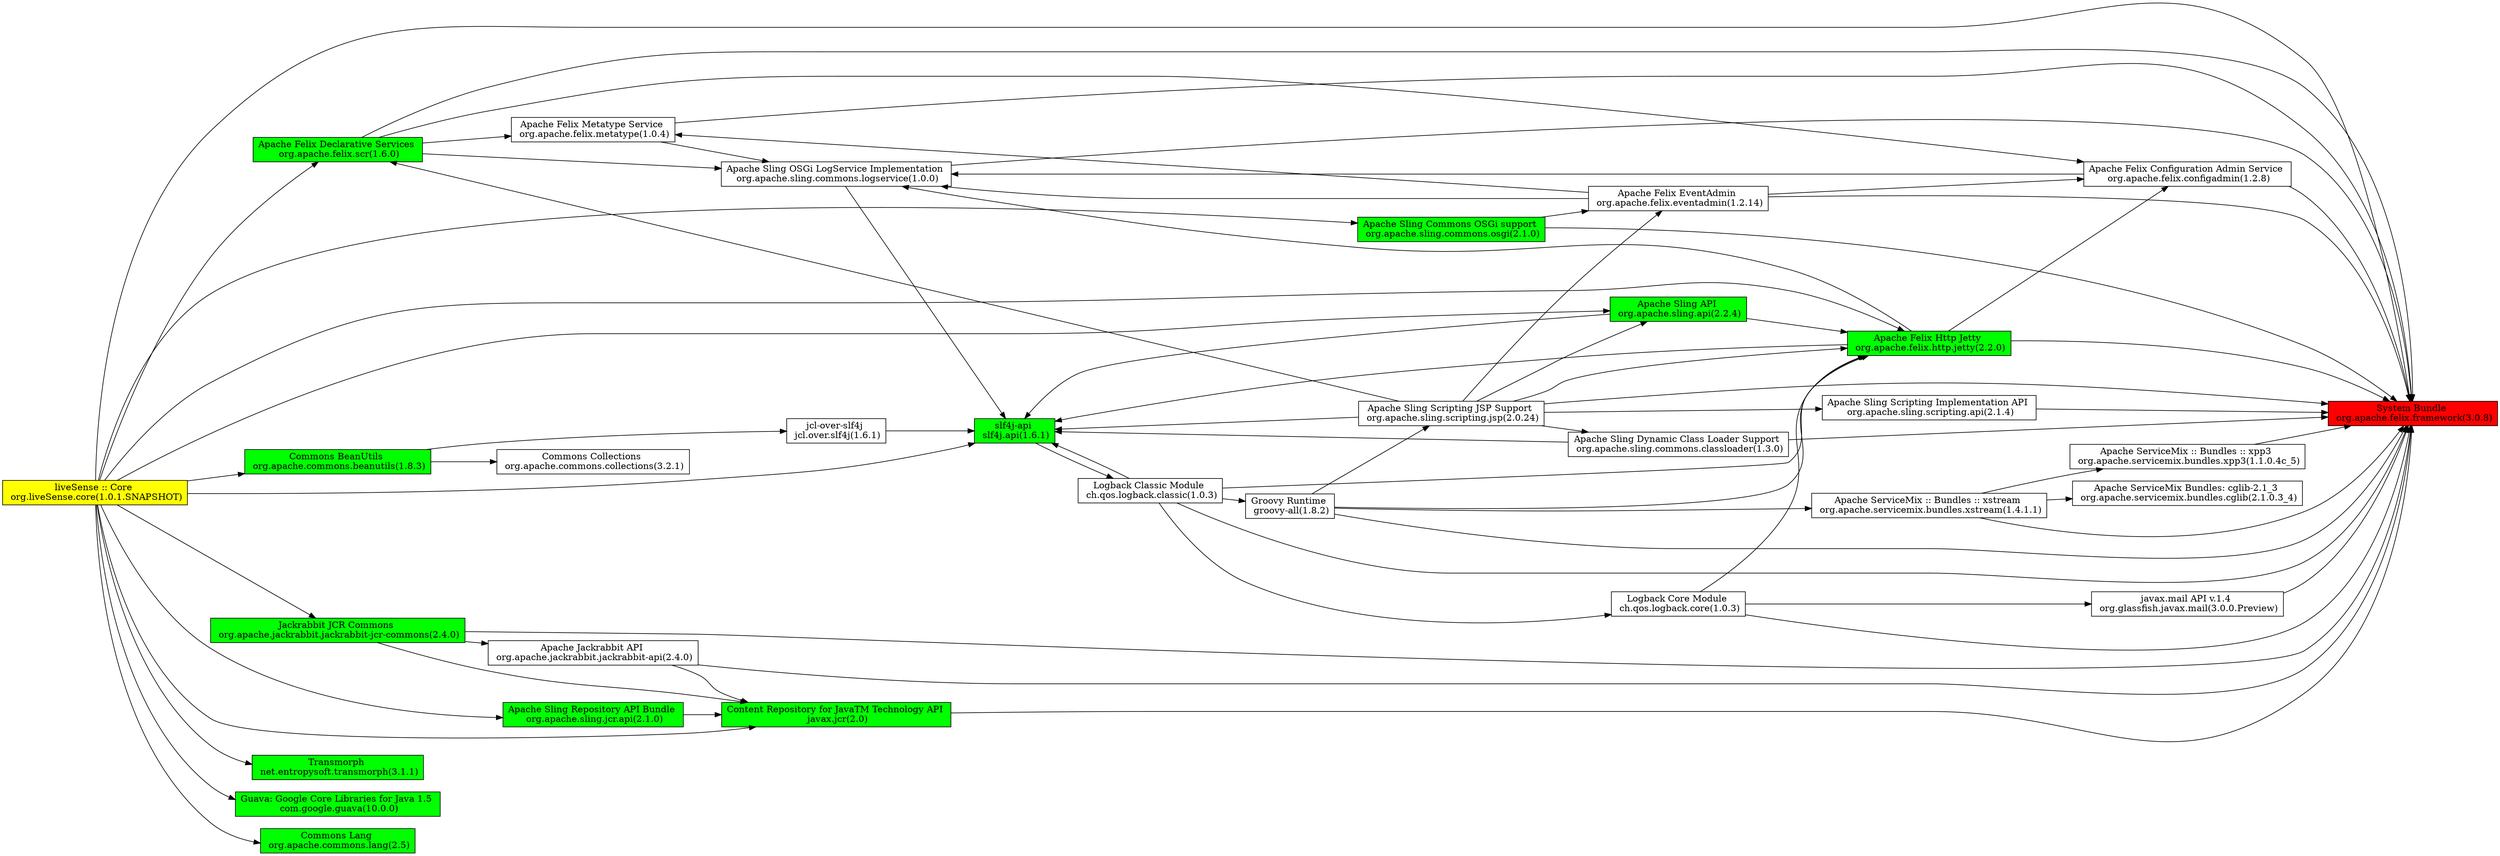 digraph {
	node[shape=record];
rankdir = LR
"liveSense :: Core \n org.liveSense.core(1.0.1.SNAPSHOT)"[style=filled, fillcolor=yellow]"liveSense :: Core \n org.liveSense.core(1.0.1.SNAPSHOT)"->"System Bundle \n org.apache.felix.framework(3.0.8)"
"System Bundle \n org.apache.felix.framework(3.0.8)"[style=filled, fillcolor=green]"System Bundle \n org.apache.felix.framework(3.0.8)"[style=filled, fillcolor=red]"liveSense :: Core \n org.liveSense.core(1.0.1.SNAPSHOT)"->"Apache Felix Declarative Services \n org.apache.felix.scr(1.6.0)"
"Apache Felix Declarative Services \n org.apache.felix.scr(1.6.0)"[style=filled, fillcolor=green]"Apache Felix Declarative Services \n org.apache.felix.scr(1.6.0)"->"System Bundle \n org.apache.felix.framework(3.0.8)"
"System Bundle \n org.apache.felix.framework(3.0.8)"[style=filled, fillcolor=red]"Apache Felix Declarative Services \n org.apache.felix.scr(1.6.0)"->"Apache Felix Metatype Service \n org.apache.felix.metatype(1.0.4)"
"Apache Felix Metatype Service \n org.apache.felix.metatype(1.0.4)"->"System Bundle \n org.apache.felix.framework(3.0.8)"
"System Bundle \n org.apache.felix.framework(3.0.8)"[style=filled, fillcolor=red]"Apache Felix Metatype Service \n org.apache.felix.metatype(1.0.4)"->"Apache Sling OSGi LogService Implementation \n org.apache.sling.commons.logservice(1.0.0)"
"Apache Sling OSGi LogService Implementation \n org.apache.sling.commons.logservice(1.0.0)"->"System Bundle \n org.apache.felix.framework(3.0.8)"
"System Bundle \n org.apache.felix.framework(3.0.8)"[style=filled, fillcolor=red]"Apache Sling OSGi LogService Implementation \n org.apache.sling.commons.logservice(1.0.0)"->"slf4j-api \n slf4j.api(1.6.1)"
"slf4j-api \n slf4j.api(1.6.1)"->"Logback Classic Module \n ch.qos.logback.classic(1.0.3)"
"Logback Classic Module \n ch.qos.logback.classic(1.0.3)"->"System Bundle \n org.apache.felix.framework(3.0.8)"
"System Bundle \n org.apache.felix.framework(3.0.8)"[style=filled, fillcolor=red]"Logback Classic Module \n ch.qos.logback.classic(1.0.3)"->"Logback Core Module \n ch.qos.logback.core(1.0.3)"
"Logback Core Module \n ch.qos.logback.core(1.0.3)"->"System Bundle \n org.apache.felix.framework(3.0.8)"
"System Bundle \n org.apache.felix.framework(3.0.8)"[style=filled, fillcolor=red]"Logback Core Module \n ch.qos.logback.core(1.0.3)"->"javax.mail API v.1.4 \n org.glassfish.javax.mail(3.0.0.Preview)"
"javax.mail API v.1.4 \n org.glassfish.javax.mail(3.0.0.Preview)"->"System Bundle \n org.apache.felix.framework(3.0.8)"
"System Bundle \n org.apache.felix.framework(3.0.8)"[style=filled, fillcolor=red]"Logback Core Module \n ch.qos.logback.core(1.0.3)"->"Apache Felix Http Jetty \n org.apache.felix.http.jetty(2.2.0)"
"Apache Felix Http Jetty \n org.apache.felix.http.jetty(2.2.0)"->"System Bundle \n org.apache.felix.framework(3.0.8)"
"System Bundle \n org.apache.felix.framework(3.0.8)"[style=filled, fillcolor=red]"Apache Felix Http Jetty \n org.apache.felix.http.jetty(2.2.0)"->"Apache Sling OSGi LogService Implementation \n org.apache.sling.commons.logservice(1.0.0)"
"Apache Felix Http Jetty \n org.apache.felix.http.jetty(2.2.0)"->"slf4j-api \n slf4j.api(1.6.1)"
"Apache Felix Http Jetty \n org.apache.felix.http.jetty(2.2.0)"->"Apache Felix Configuration Admin Service \n org.apache.felix.configadmin(1.2.8)"
"Apache Felix Configuration Admin Service \n org.apache.felix.configadmin(1.2.8)"->"System Bundle \n org.apache.felix.framework(3.0.8)"
"System Bundle \n org.apache.felix.framework(3.0.8)"[style=filled, fillcolor=red]"Apache Felix Configuration Admin Service \n org.apache.felix.configadmin(1.2.8)"->"Apache Sling OSGi LogService Implementation \n org.apache.sling.commons.logservice(1.0.0)"
"Logback Classic Module \n ch.qos.logback.classic(1.0.3)"->"Apache Felix Http Jetty \n org.apache.felix.http.jetty(2.2.0)"
"System Bundle \n org.apache.felix.framework(3.0.8)"[style=filled, fillcolor=red]"System Bundle \n org.apache.felix.framework(3.0.8)"[style=filled, fillcolor=red]"Logback Classic Module \n ch.qos.logback.classic(1.0.3)"->"slf4j-api \n slf4j.api(1.6.1)"
"Logback Classic Module \n ch.qos.logback.classic(1.0.3)"->"Groovy Runtime \n groovy-all(1.8.2)"
"Groovy Runtime \n groovy-all(1.8.2)"->"System Bundle \n org.apache.felix.framework(3.0.8)"
"System Bundle \n org.apache.felix.framework(3.0.8)"[style=filled, fillcolor=red]"Groovy Runtime \n groovy-all(1.8.2)"->"Apache ServiceMix :: Bundles :: xstream \n org.apache.servicemix.bundles.xstream(1.4.1.1)"
"Apache ServiceMix :: Bundles :: xstream \n org.apache.servicemix.bundles.xstream(1.4.1.1)"->"System Bundle \n org.apache.felix.framework(3.0.8)"
"System Bundle \n org.apache.felix.framework(3.0.8)"[style=filled, fillcolor=red]"Apache ServiceMix :: Bundles :: xstream \n org.apache.servicemix.bundles.xstream(1.4.1.1)"->"Apache ServiceMix :: Bundles :: xpp3 \n org.apache.servicemix.bundles.xpp3(1.1.0.4c_5)"
"Apache ServiceMix :: Bundles :: xpp3 \n org.apache.servicemix.bundles.xpp3(1.1.0.4c_5)"->"System Bundle \n org.apache.felix.framework(3.0.8)"
"System Bundle \n org.apache.felix.framework(3.0.8)"[style=filled, fillcolor=red]"Apache ServiceMix :: Bundles :: xstream \n org.apache.servicemix.bundles.xstream(1.4.1.1)"->"Apache ServiceMix Bundles: cglib-2.1_3 \n org.apache.servicemix.bundles.cglib(2.1.0.3_4)"
"Groovy Runtime \n groovy-all(1.8.2)"->"Apache Felix Http Jetty \n org.apache.felix.http.jetty(2.2.0)"
"System Bundle \n org.apache.felix.framework(3.0.8)"[style=filled, fillcolor=red]"System Bundle \n org.apache.felix.framework(3.0.8)"[style=filled, fillcolor=red]"Groovy Runtime \n groovy-all(1.8.2)"->"Apache Sling Scripting JSP Support \n org.apache.sling.scripting.jsp(2.0.24)"
"Apache Sling Scripting JSP Support \n org.apache.sling.scripting.jsp(2.0.24)"->"System Bundle \n org.apache.felix.framework(3.0.8)"
"System Bundle \n org.apache.felix.framework(3.0.8)"[style=filled, fillcolor=red]"Apache Sling Scripting JSP Support \n org.apache.sling.scripting.jsp(2.0.24)"->"Apache Felix Declarative Services \n org.apache.felix.scr(1.6.0)"
"Apache Sling Scripting JSP Support \n org.apache.sling.scripting.jsp(2.0.24)"->"Apache Sling API \n org.apache.sling.api(2.2.4)"
"Apache Sling API \n org.apache.sling.api(2.2.4)"->"Apache Felix Http Jetty \n org.apache.felix.http.jetty(2.2.0)"
"System Bundle \n org.apache.felix.framework(3.0.8)"[style=filled, fillcolor=red]"System Bundle \n org.apache.felix.framework(3.0.8)"[style=filled, fillcolor=red]"Apache Sling API \n org.apache.sling.api(2.2.4)"->"slf4j-api \n slf4j.api(1.6.1)"
"Apache Sling Scripting JSP Support \n org.apache.sling.scripting.jsp(2.0.24)"->"Apache Sling Dynamic Class Loader Support \n org.apache.sling.commons.classloader(1.3.0)"
"Apache Sling Dynamic Class Loader Support \n org.apache.sling.commons.classloader(1.3.0)"->"System Bundle \n org.apache.felix.framework(3.0.8)"
"System Bundle \n org.apache.felix.framework(3.0.8)"[style=filled, fillcolor=red]"Apache Sling Dynamic Class Loader Support \n org.apache.sling.commons.classloader(1.3.0)"->"slf4j-api \n slf4j.api(1.6.1)"
"Apache Sling Scripting JSP Support \n org.apache.sling.scripting.jsp(2.0.24)"->"Apache Felix Http Jetty \n org.apache.felix.http.jetty(2.2.0)"
"System Bundle \n org.apache.felix.framework(3.0.8)"[style=filled, fillcolor=red]"System Bundle \n org.apache.felix.framework(3.0.8)"[style=filled, fillcolor=red]"Apache Sling Scripting JSP Support \n org.apache.sling.scripting.jsp(2.0.24)"->"Apache Sling Scripting Implementation API \n org.apache.sling.scripting.api(2.1.4)"
"Apache Sling Scripting Implementation API \n org.apache.sling.scripting.api(2.1.4)"->"System Bundle \n org.apache.felix.framework(3.0.8)"
"System Bundle \n org.apache.felix.framework(3.0.8)"[style=filled, fillcolor=red]"Apache Sling Scripting JSP Support \n org.apache.sling.scripting.jsp(2.0.24)"->"slf4j-api \n slf4j.api(1.6.1)"
"Apache Sling Scripting JSP Support \n org.apache.sling.scripting.jsp(2.0.24)"->"Apache Felix EventAdmin \n org.apache.felix.eventadmin(1.2.14)"
"Apache Felix EventAdmin \n org.apache.felix.eventadmin(1.2.14)"->"System Bundle \n org.apache.felix.framework(3.0.8)"
"System Bundle \n org.apache.felix.framework(3.0.8)"[style=filled, fillcolor=red]"Apache Felix EventAdmin \n org.apache.felix.eventadmin(1.2.14)"->"Apache Felix Metatype Service \n org.apache.felix.metatype(1.0.4)"
"Apache Felix EventAdmin \n org.apache.felix.eventadmin(1.2.14)"->"Apache Sling OSGi LogService Implementation \n org.apache.sling.commons.logservice(1.0.0)"
"Apache Felix EventAdmin \n org.apache.felix.eventadmin(1.2.14)"->"Apache Felix Configuration Admin Service \n org.apache.felix.configadmin(1.2.8)"
"System Bundle \n org.apache.felix.framework(3.0.8)"[style=filled, fillcolor=red]"Apache Felix Declarative Services \n org.apache.felix.scr(1.6.0)"->"Apache Sling OSGi LogService Implementation \n org.apache.sling.commons.logservice(1.0.0)"
"System Bundle \n org.apache.felix.framework(3.0.8)"[style=filled, fillcolor=red]"System Bundle \n org.apache.felix.framework(3.0.8)"[style=filled, fillcolor=red]"System Bundle \n org.apache.felix.framework(3.0.8)"[style=filled, fillcolor=red]"System Bundle \n org.apache.felix.framework(3.0.8)"[style=filled, fillcolor=red]"System Bundle \n org.apache.felix.framework(3.0.8)"[style=filled, fillcolor=red]"System Bundle \n org.apache.felix.framework(3.0.8)"[style=filled, fillcolor=red]"System Bundle \n org.apache.felix.framework(3.0.8)"[style=filled, fillcolor=red]"System Bundle \n org.apache.felix.framework(3.0.8)"[style=filled, fillcolor=red]"System Bundle \n org.apache.felix.framework(3.0.8)"[style=filled, fillcolor=red]"System Bundle \n org.apache.felix.framework(3.0.8)"[style=filled, fillcolor=red]"System Bundle \n org.apache.felix.framework(3.0.8)"[style=filled, fillcolor=red]"System Bundle \n org.apache.felix.framework(3.0.8)"[style=filled, fillcolor=red]"System Bundle \n org.apache.felix.framework(3.0.8)"[style=filled, fillcolor=red]"System Bundle \n org.apache.felix.framework(3.0.8)"[style=filled, fillcolor=red]"System Bundle \n org.apache.felix.framework(3.0.8)"[style=filled, fillcolor=red]"System Bundle \n org.apache.felix.framework(3.0.8)"[style=filled, fillcolor=red]"System Bundle \n org.apache.felix.framework(3.0.8)"[style=filled, fillcolor=red]"System Bundle \n org.apache.felix.framework(3.0.8)"[style=filled, fillcolor=red]"System Bundle \n org.apache.felix.framework(3.0.8)"[style=filled, fillcolor=red]"System Bundle \n org.apache.felix.framework(3.0.8)"[style=filled, fillcolor=red]"System Bundle \n org.apache.felix.framework(3.0.8)"[style=filled, fillcolor=red]"System Bundle \n org.apache.felix.framework(3.0.8)"[style=filled, fillcolor=red]"System Bundle \n org.apache.felix.framework(3.0.8)"[style=filled, fillcolor=red]"Apache Felix Declarative Services \n org.apache.felix.scr(1.6.0)"->"Apache Felix Configuration Admin Service \n org.apache.felix.configadmin(1.2.8)"
"System Bundle \n org.apache.felix.framework(3.0.8)"[style=filled, fillcolor=red]"System Bundle \n org.apache.felix.framework(3.0.8)"[style=filled, fillcolor=red]"System Bundle \n org.apache.felix.framework(3.0.8)"[style=filled, fillcolor=red]"System Bundle \n org.apache.felix.framework(3.0.8)"[style=filled, fillcolor=red]"System Bundle \n org.apache.felix.framework(3.0.8)"[style=filled, fillcolor=red]"System Bundle \n org.apache.felix.framework(3.0.8)"[style=filled, fillcolor=red]"System Bundle \n org.apache.felix.framework(3.0.8)"[style=filled, fillcolor=red]"System Bundle \n org.apache.felix.framework(3.0.8)"[style=filled, fillcolor=red]"System Bundle \n org.apache.felix.framework(3.0.8)"[style=filled, fillcolor=red]"System Bundle \n org.apache.felix.framework(3.0.8)"[style=filled, fillcolor=red]"System Bundle \n org.apache.felix.framework(3.0.8)"[style=filled, fillcolor=red]"System Bundle \n org.apache.felix.framework(3.0.8)"[style=filled, fillcolor=red]"System Bundle \n org.apache.felix.framework(3.0.8)"[style=filled, fillcolor=red]"System Bundle \n org.apache.felix.framework(3.0.8)"[style=filled, fillcolor=red]"System Bundle \n org.apache.felix.framework(3.0.8)"[style=filled, fillcolor=red]"System Bundle \n org.apache.felix.framework(3.0.8)"[style=filled, fillcolor=red]"System Bundle \n org.apache.felix.framework(3.0.8)"[style=filled, fillcolor=red]"System Bundle \n org.apache.felix.framework(3.0.8)"[style=filled, fillcolor=red]"liveSense :: Core \n org.liveSense.core(1.0.1.SNAPSHOT)"->"Jackrabbit JCR Commons \n org.apache.jackrabbit.jackrabbit-jcr-commons(2.4.0)"
"Jackrabbit JCR Commons \n org.apache.jackrabbit.jackrabbit-jcr-commons(2.4.0)"[style=filled, fillcolor=green]"Jackrabbit JCR Commons \n org.apache.jackrabbit.jackrabbit-jcr-commons(2.4.0)"->"System Bundle \n org.apache.felix.framework(3.0.8)"
"System Bundle \n org.apache.felix.framework(3.0.8)"[style=filled, fillcolor=red]"Jackrabbit JCR Commons \n org.apache.jackrabbit.jackrabbit-jcr-commons(2.4.0)"->"Content Repository for JavaTM Technology API \n javax.jcr(2.0)"
"Content Repository for JavaTM Technology API \n javax.jcr(2.0)"->"System Bundle \n org.apache.felix.framework(3.0.8)"
"System Bundle \n org.apache.felix.framework(3.0.8)"[style=filled, fillcolor=red]"Jackrabbit JCR Commons \n org.apache.jackrabbit.jackrabbit-jcr-commons(2.4.0)"->"Apache Jackrabbit API \n org.apache.jackrabbit.jackrabbit-api(2.4.0)"
"Apache Jackrabbit API \n org.apache.jackrabbit.jackrabbit-api(2.4.0)"->"System Bundle \n org.apache.felix.framework(3.0.8)"
"System Bundle \n org.apache.felix.framework(3.0.8)"[style=filled, fillcolor=red]"Apache Jackrabbit API \n org.apache.jackrabbit.jackrabbit-api(2.4.0)"->"Content Repository for JavaTM Technology API \n javax.jcr(2.0)"
"System Bundle \n org.apache.felix.framework(3.0.8)"[style=filled, fillcolor=red]"liveSense :: Core \n org.liveSense.core(1.0.1.SNAPSHOT)"->"Commons BeanUtils \n org.apache.commons.beanutils(1.8.3)"
"Commons BeanUtils \n org.apache.commons.beanutils(1.8.3)"[style=filled, fillcolor=green]"Commons BeanUtils \n org.apache.commons.beanutils(1.8.3)"->"Commons Collections \n org.apache.commons.collections(3.2.1)"
"Commons BeanUtils \n org.apache.commons.beanutils(1.8.3)"->"jcl-over-slf4j \n jcl.over.slf4j(1.6.1)"
"jcl-over-slf4j \n jcl.over.slf4j(1.6.1)"->"slf4j-api \n slf4j.api(1.6.1)"
"System Bundle \n org.apache.felix.framework(3.0.8)"[style=filled, fillcolor=red]"System Bundle \n org.apache.felix.framework(3.0.8)"[style=filled, fillcolor=red]"System Bundle \n org.apache.felix.framework(3.0.8)"[style=filled, fillcolor=red]"System Bundle \n org.apache.felix.framework(3.0.8)"[style=filled, fillcolor=red]"System Bundle \n org.apache.felix.framework(3.0.8)"[style=filled, fillcolor=red]"System Bundle \n org.apache.felix.framework(3.0.8)"[style=filled, fillcolor=red]"System Bundle \n org.apache.felix.framework(3.0.8)"[style=filled, fillcolor=red]"System Bundle \n org.apache.felix.framework(3.0.8)"[style=filled, fillcolor=red]"System Bundle \n org.apache.felix.framework(3.0.8)"[style=filled, fillcolor=red]"System Bundle \n org.apache.felix.framework(3.0.8)"[style=filled, fillcolor=red]"System Bundle \n org.apache.felix.framework(3.0.8)"[style=filled, fillcolor=red]"System Bundle \n org.apache.felix.framework(3.0.8)"[style=filled, fillcolor=red]"System Bundle \n org.apache.felix.framework(3.0.8)"[style=filled, fillcolor=red]"System Bundle \n org.apache.felix.framework(3.0.8)"[style=filled, fillcolor=red]"System Bundle \n org.apache.felix.framework(3.0.8)"[style=filled, fillcolor=red]"System Bundle \n org.apache.felix.framework(3.0.8)"[style=filled, fillcolor=red]"System Bundle \n org.apache.felix.framework(3.0.8)"[style=filled, fillcolor=red]"System Bundle \n org.apache.felix.framework(3.0.8)"[style=filled, fillcolor=red]"System Bundle \n org.apache.felix.framework(3.0.8)"[style=filled, fillcolor=red]"System Bundle \n org.apache.felix.framework(3.0.8)"[style=filled, fillcolor=red]"System Bundle \n org.apache.felix.framework(3.0.8)"[style=filled, fillcolor=red]"System Bundle \n org.apache.felix.framework(3.0.8)"[style=filled, fillcolor=red]"System Bundle \n org.apache.felix.framework(3.0.8)"[style=filled, fillcolor=red]"System Bundle \n org.apache.felix.framework(3.0.8)"[style=filled, fillcolor=red]"System Bundle \n org.apache.felix.framework(3.0.8)"[style=filled, fillcolor=red]"System Bundle \n org.apache.felix.framework(3.0.8)"[style=filled, fillcolor=red]"System Bundle \n org.apache.felix.framework(3.0.8)"[style=filled, fillcolor=red]"System Bundle \n org.apache.felix.framework(3.0.8)"[style=filled, fillcolor=red]"System Bundle \n org.apache.felix.framework(3.0.8)"[style=filled, fillcolor=red]"System Bundle \n org.apache.felix.framework(3.0.8)"[style=filled, fillcolor=red]"System Bundle \n org.apache.felix.framework(3.0.8)"[style=filled, fillcolor=red]"System Bundle \n org.apache.felix.framework(3.0.8)"[style=filled, fillcolor=red]"System Bundle \n org.apache.felix.framework(3.0.8)"[style=filled, fillcolor=red]"System Bundle \n org.apache.felix.framework(3.0.8)"[style=filled, fillcolor=red]"System Bundle \n org.apache.felix.framework(3.0.8)"[style=filled, fillcolor=red]"System Bundle \n org.apache.felix.framework(3.0.8)"[style=filled, fillcolor=red]"System Bundle \n org.apache.felix.framework(3.0.8)"[style=filled, fillcolor=red]"System Bundle \n org.apache.felix.framework(3.0.8)"[style=filled, fillcolor=red]"System Bundle \n org.apache.felix.framework(3.0.8)"[style=filled, fillcolor=red]"System Bundle \n org.apache.felix.framework(3.0.8)"[style=filled, fillcolor=red]"System Bundle \n org.apache.felix.framework(3.0.8)"[style=filled, fillcolor=red]"liveSense :: Core \n org.liveSense.core(1.0.1.SNAPSHOT)"->"Content Repository for JavaTM Technology API \n javax.jcr(2.0)"
"Content Repository for JavaTM Technology API \n javax.jcr(2.0)"[style=filled, fillcolor=green]"System Bundle \n org.apache.felix.framework(3.0.8)"[style=filled, fillcolor=red]"liveSense :: Core \n org.liveSense.core(1.0.1.SNAPSHOT)"->"Apache Sling Repository API Bundle \n org.apache.sling.jcr.api(2.1.0)"
"Apache Sling Repository API Bundle \n org.apache.sling.jcr.api(2.1.0)"[style=filled, fillcolor=green]"Apache Sling Repository API Bundle \n org.apache.sling.jcr.api(2.1.0)"->"Content Repository for JavaTM Technology API \n javax.jcr(2.0)"
"System Bundle \n org.apache.felix.framework(3.0.8)"[style=filled, fillcolor=red]"liveSense :: Core \n org.liveSense.core(1.0.1.SNAPSHOT)"->"Apache Sling Commons OSGi support \n org.apache.sling.commons.osgi(2.1.0)"
"Apache Sling Commons OSGi support \n org.apache.sling.commons.osgi(2.1.0)"[style=filled, fillcolor=green]"Apache Sling Commons OSGi support \n org.apache.sling.commons.osgi(2.1.0)"->"System Bundle \n org.apache.felix.framework(3.0.8)"
"System Bundle \n org.apache.felix.framework(3.0.8)"[style=filled, fillcolor=red]"Apache Sling Commons OSGi support \n org.apache.sling.commons.osgi(2.1.0)"->"Apache Felix EventAdmin \n org.apache.felix.eventadmin(1.2.14)"
"System Bundle \n org.apache.felix.framework(3.0.8)"[style=filled, fillcolor=red]"System Bundle \n org.apache.felix.framework(3.0.8)"[style=filled, fillcolor=red]"System Bundle \n org.apache.felix.framework(3.0.8)"[style=filled, fillcolor=red]"System Bundle \n org.apache.felix.framework(3.0.8)"[style=filled, fillcolor=red]"System Bundle \n org.apache.felix.framework(3.0.8)"[style=filled, fillcolor=red]"System Bundle \n org.apache.felix.framework(3.0.8)"[style=filled, fillcolor=red]"System Bundle \n org.apache.felix.framework(3.0.8)"[style=filled, fillcolor=red]"System Bundle \n org.apache.felix.framework(3.0.8)"[style=filled, fillcolor=red]"System Bundle \n org.apache.felix.framework(3.0.8)"[style=filled, fillcolor=red]"System Bundle \n org.apache.felix.framework(3.0.8)"[style=filled, fillcolor=red]"System Bundle \n org.apache.felix.framework(3.0.8)"[style=filled, fillcolor=red]"System Bundle \n org.apache.felix.framework(3.0.8)"[style=filled, fillcolor=red]"System Bundle \n org.apache.felix.framework(3.0.8)"[style=filled, fillcolor=red]"System Bundle \n org.apache.felix.framework(3.0.8)"[style=filled, fillcolor=red]"System Bundle \n org.apache.felix.framework(3.0.8)"[style=filled, fillcolor=red]"System Bundle \n org.apache.felix.framework(3.0.8)"[style=filled, fillcolor=red]"System Bundle \n org.apache.felix.framework(3.0.8)"[style=filled, fillcolor=red]"System Bundle \n org.apache.felix.framework(3.0.8)"[style=filled, fillcolor=red]"System Bundle \n org.apache.felix.framework(3.0.8)"[style=filled, fillcolor=red]"System Bundle \n org.apache.felix.framework(3.0.8)"[style=filled, fillcolor=red]"System Bundle \n org.apache.felix.framework(3.0.8)"[style=filled, fillcolor=red]"System Bundle \n org.apache.felix.framework(3.0.8)"[style=filled, fillcolor=red]"System Bundle \n org.apache.felix.framework(3.0.8)"[style=filled, fillcolor=red]"System Bundle \n org.apache.felix.framework(3.0.8)"[style=filled, fillcolor=red]"System Bundle \n org.apache.felix.framework(3.0.8)"[style=filled, fillcolor=red]"System Bundle \n org.apache.felix.framework(3.0.8)"[style=filled, fillcolor=red]"System Bundle \n org.apache.felix.framework(3.0.8)"[style=filled, fillcolor=red]"System Bundle \n org.apache.felix.framework(3.0.8)"[style=filled, fillcolor=red]"System Bundle \n org.apache.felix.framework(3.0.8)"[style=filled, fillcolor=red]"System Bundle \n org.apache.felix.framework(3.0.8)"[style=filled, fillcolor=red]"System Bundle \n org.apache.felix.framework(3.0.8)"[style=filled, fillcolor=red]"System Bundle \n org.apache.felix.framework(3.0.8)"[style=filled, fillcolor=red]"System Bundle \n org.apache.felix.framework(3.0.8)"[style=filled, fillcolor=red]"System Bundle \n org.apache.felix.framework(3.0.8)"[style=filled, fillcolor=red]"System Bundle \n org.apache.felix.framework(3.0.8)"[style=filled, fillcolor=red]"System Bundle \n org.apache.felix.framework(3.0.8)"[style=filled, fillcolor=red]"System Bundle \n org.apache.felix.framework(3.0.8)"[style=filled, fillcolor=red]"System Bundle \n org.apache.felix.framework(3.0.8)"[style=filled, fillcolor=red]"System Bundle \n org.apache.felix.framework(3.0.8)"[style=filled, fillcolor=red]"System Bundle \n org.apache.felix.framework(3.0.8)"[style=filled, fillcolor=red]"System Bundle \n org.apache.felix.framework(3.0.8)"[style=filled, fillcolor=red]"System Bundle \n org.apache.felix.framework(3.0.8)"[style=filled, fillcolor=red]"System Bundle \n org.apache.felix.framework(3.0.8)"[style=filled, fillcolor=red]"System Bundle \n org.apache.felix.framework(3.0.8)"[style=filled, fillcolor=red]"System Bundle \n org.apache.felix.framework(3.0.8)"[style=filled, fillcolor=red]"System Bundle \n org.apache.felix.framework(3.0.8)"[style=filled, fillcolor=red]"System Bundle \n org.apache.felix.framework(3.0.8)"[style=filled, fillcolor=red]"System Bundle \n org.apache.felix.framework(3.0.8)"[style=filled, fillcolor=red]"System Bundle \n org.apache.felix.framework(3.0.8)"[style=filled, fillcolor=red]"System Bundle \n org.apache.felix.framework(3.0.8)"[style=filled, fillcolor=red]"System Bundle \n org.apache.felix.framework(3.0.8)"[style=filled, fillcolor=red]"System Bundle \n org.apache.felix.framework(3.0.8)"[style=filled, fillcolor=red]"System Bundle \n org.apache.felix.framework(3.0.8)"[style=filled, fillcolor=red]"System Bundle \n org.apache.felix.framework(3.0.8)"[style=filled, fillcolor=red]"System Bundle \n org.apache.felix.framework(3.0.8)"[style=filled, fillcolor=red]"System Bundle \n org.apache.felix.framework(3.0.8)"[style=filled, fillcolor=red]"System Bundle \n org.apache.felix.framework(3.0.8)"[style=filled, fillcolor=red]"System Bundle \n org.apache.felix.framework(3.0.8)"[style=filled, fillcolor=red]"System Bundle \n org.apache.felix.framework(3.0.8)"[style=filled, fillcolor=red]"System Bundle \n org.apache.felix.framework(3.0.8)"[style=filled, fillcolor=red]"System Bundle \n org.apache.felix.framework(3.0.8)"[style=filled, fillcolor=red]"System Bundle \n org.apache.felix.framework(3.0.8)"[style=filled, fillcolor=red]"System Bundle \n org.apache.felix.framework(3.0.8)"[style=filled, fillcolor=red]"System Bundle \n org.apache.felix.framework(3.0.8)"[style=filled, fillcolor=red]"System Bundle \n org.apache.felix.framework(3.0.8)"[style=filled, fillcolor=red]"liveSense :: Core \n org.liveSense.core(1.0.1.SNAPSHOT)"->"Apache Felix Http Jetty \n org.apache.felix.http.jetty(2.2.0)"
"Apache Felix Http Jetty \n org.apache.felix.http.jetty(2.2.0)"[style=filled, fillcolor=green]"System Bundle \n org.apache.felix.framework(3.0.8)"[style=filled, fillcolor=red]"System Bundle \n org.apache.felix.framework(3.0.8)"[style=filled, fillcolor=red]"System Bundle \n org.apache.felix.framework(3.0.8)"[style=filled, fillcolor=red]"System Bundle \n org.apache.felix.framework(3.0.8)"[style=filled, fillcolor=red]"System Bundle \n org.apache.felix.framework(3.0.8)"[style=filled, fillcolor=red]"System Bundle \n org.apache.felix.framework(3.0.8)"[style=filled, fillcolor=red]"System Bundle \n org.apache.felix.framework(3.0.8)"[style=filled, fillcolor=red]"System Bundle \n org.apache.felix.framework(3.0.8)"[style=filled, fillcolor=red]"System Bundle \n org.apache.felix.framework(3.0.8)"[style=filled, fillcolor=red]"System Bundle \n org.apache.felix.framework(3.0.8)"[style=filled, fillcolor=red]"System Bundle \n org.apache.felix.framework(3.0.8)"[style=filled, fillcolor=red]"System Bundle \n org.apache.felix.framework(3.0.8)"[style=filled, fillcolor=red]"System Bundle \n org.apache.felix.framework(3.0.8)"[style=filled, fillcolor=red]"System Bundle \n org.apache.felix.framework(3.0.8)"[style=filled, fillcolor=red]"System Bundle \n org.apache.felix.framework(3.0.8)"[style=filled, fillcolor=red]"System Bundle \n org.apache.felix.framework(3.0.8)"[style=filled, fillcolor=red]"System Bundle \n org.apache.felix.framework(3.0.8)"[style=filled, fillcolor=red]"System Bundle \n org.apache.felix.framework(3.0.8)"[style=filled, fillcolor=red]"System Bundle \n org.apache.felix.framework(3.0.8)"[style=filled, fillcolor=red]"System Bundle \n org.apache.felix.framework(3.0.8)"[style=filled, fillcolor=red]"System Bundle \n org.apache.felix.framework(3.0.8)"[style=filled, fillcolor=red]"System Bundle \n org.apache.felix.framework(3.0.8)"[style=filled, fillcolor=red]"System Bundle \n org.apache.felix.framework(3.0.8)"[style=filled, fillcolor=red]"System Bundle \n org.apache.felix.framework(3.0.8)"[style=filled, fillcolor=red]"System Bundle \n org.apache.felix.framework(3.0.8)"[style=filled, fillcolor=red]"System Bundle \n org.apache.felix.framework(3.0.8)"[style=filled, fillcolor=red]"System Bundle \n org.apache.felix.framework(3.0.8)"[style=filled, fillcolor=red]"System Bundle \n org.apache.felix.framework(3.0.8)"[style=filled, fillcolor=red]"System Bundle \n org.apache.felix.framework(3.0.8)"[style=filled, fillcolor=red]"System Bundle \n org.apache.felix.framework(3.0.8)"[style=filled, fillcolor=red]"System Bundle \n org.apache.felix.framework(3.0.8)"[style=filled, fillcolor=red]"System Bundle \n org.apache.felix.framework(3.0.8)"[style=filled, fillcolor=red]"System Bundle \n org.apache.felix.framework(3.0.8)"[style=filled, fillcolor=red]"System Bundle \n org.apache.felix.framework(3.0.8)"[style=filled, fillcolor=red]"System Bundle \n org.apache.felix.framework(3.0.8)"[style=filled, fillcolor=red]"System Bundle \n org.apache.felix.framework(3.0.8)"[style=filled, fillcolor=red]"System Bundle \n org.apache.felix.framework(3.0.8)"[style=filled, fillcolor=red]"System Bundle \n org.apache.felix.framework(3.0.8)"[style=filled, fillcolor=red]"System Bundle \n org.apache.felix.framework(3.0.8)"[style=filled, fillcolor=red]"System Bundle \n org.apache.felix.framework(3.0.8)"[style=filled, fillcolor=red]"System Bundle \n org.apache.felix.framework(3.0.8)"[style=filled, fillcolor=red]"System Bundle \n org.apache.felix.framework(3.0.8)"[style=filled, fillcolor=red]"System Bundle \n org.apache.felix.framework(3.0.8)"[style=filled, fillcolor=red]"System Bundle \n org.apache.felix.framework(3.0.8)"[style=filled, fillcolor=red]"System Bundle \n org.apache.felix.framework(3.0.8)"[style=filled, fillcolor=red]"System Bundle \n org.apache.felix.framework(3.0.8)"[style=filled, fillcolor=red]"System Bundle \n org.apache.felix.framework(3.0.8)"[style=filled, fillcolor=red]"System Bundle \n org.apache.felix.framework(3.0.8)"[style=filled, fillcolor=red]"System Bundle \n org.apache.felix.framework(3.0.8)"[style=filled, fillcolor=red]"System Bundle \n org.apache.felix.framework(3.0.8)"[style=filled, fillcolor=red]"System Bundle \n org.apache.felix.framework(3.0.8)"[style=filled, fillcolor=red]"System Bundle \n org.apache.felix.framework(3.0.8)"[style=filled, fillcolor=red]"System Bundle \n org.apache.felix.framework(3.0.8)"[style=filled, fillcolor=red]"liveSense :: Core \n org.liveSense.core(1.0.1.SNAPSHOT)"->"Transmorph \n net.entropysoft.transmorph(3.1.1)"
"Transmorph \n net.entropysoft.transmorph(3.1.1)"[style=filled, fillcolor=green]"liveSense :: Core \n org.liveSense.core(1.0.1.SNAPSHOT)"->"Guava: Google Core Libraries for Java 1.5 \n com.google.guava(10.0.0)"
"Guava: Google Core Libraries for Java 1.5 \n com.google.guava(10.0.0)"[style=filled, fillcolor=green]"liveSense :: Core \n org.liveSense.core(1.0.1.SNAPSHOT)"->"Apache Sling API \n org.apache.sling.api(2.2.4)"
"Apache Sling API \n org.apache.sling.api(2.2.4)"[style=filled, fillcolor=green]"System Bundle \n org.apache.felix.framework(3.0.8)"[style=filled, fillcolor=red]"System Bundle \n org.apache.felix.framework(3.0.8)"[style=filled, fillcolor=red]"System Bundle \n org.apache.felix.framework(3.0.8)"[style=filled, fillcolor=red]"System Bundle \n org.apache.felix.framework(3.0.8)"[style=filled, fillcolor=red]"System Bundle \n org.apache.felix.framework(3.0.8)"[style=filled, fillcolor=red]"System Bundle \n org.apache.felix.framework(3.0.8)"[style=filled, fillcolor=red]"System Bundle \n org.apache.felix.framework(3.0.8)"[style=filled, fillcolor=red]"System Bundle \n org.apache.felix.framework(3.0.8)"[style=filled, fillcolor=red]"System Bundle \n org.apache.felix.framework(3.0.8)"[style=filled, fillcolor=red]"System Bundle \n org.apache.felix.framework(3.0.8)"[style=filled, fillcolor=red]"System Bundle \n org.apache.felix.framework(3.0.8)"[style=filled, fillcolor=red]"System Bundle \n org.apache.felix.framework(3.0.8)"[style=filled, fillcolor=red]"System Bundle \n org.apache.felix.framework(3.0.8)"[style=filled, fillcolor=red]"System Bundle \n org.apache.felix.framework(3.0.8)"[style=filled, fillcolor=red]"System Bundle \n org.apache.felix.framework(3.0.8)"[style=filled, fillcolor=red]"System Bundle \n org.apache.felix.framework(3.0.8)"[style=filled, fillcolor=red]"System Bundle \n org.apache.felix.framework(3.0.8)"[style=filled, fillcolor=red]"System Bundle \n org.apache.felix.framework(3.0.8)"[style=filled, fillcolor=red]"System Bundle \n org.apache.felix.framework(3.0.8)"[style=filled, fillcolor=red]"System Bundle \n org.apache.felix.framework(3.0.8)"[style=filled, fillcolor=red]"System Bundle \n org.apache.felix.framework(3.0.8)"[style=filled, fillcolor=red]"System Bundle \n org.apache.felix.framework(3.0.8)"[style=filled, fillcolor=red]"System Bundle \n org.apache.felix.framework(3.0.8)"[style=filled, fillcolor=red]"System Bundle \n org.apache.felix.framework(3.0.8)"[style=filled, fillcolor=red]"System Bundle \n org.apache.felix.framework(3.0.8)"[style=filled, fillcolor=red]"System Bundle \n org.apache.felix.framework(3.0.8)"[style=filled, fillcolor=red]"System Bundle \n org.apache.felix.framework(3.0.8)"[style=filled, fillcolor=red]"System Bundle \n org.apache.felix.framework(3.0.8)"[style=filled, fillcolor=red]"System Bundle \n org.apache.felix.framework(3.0.8)"[style=filled, fillcolor=red]"System Bundle \n org.apache.felix.framework(3.0.8)"[style=filled, fillcolor=red]"System Bundle \n org.apache.felix.framework(3.0.8)"[style=filled, fillcolor=red]"System Bundle \n org.apache.felix.framework(3.0.8)"[style=filled, fillcolor=red]"System Bundle \n org.apache.felix.framework(3.0.8)"[style=filled, fillcolor=red]"System Bundle \n org.apache.felix.framework(3.0.8)"[style=filled, fillcolor=red]"System Bundle \n org.apache.felix.framework(3.0.8)"[style=filled, fillcolor=red]"System Bundle \n org.apache.felix.framework(3.0.8)"[style=filled, fillcolor=red]"System Bundle \n org.apache.felix.framework(3.0.8)"[style=filled, fillcolor=red]"System Bundle \n org.apache.felix.framework(3.0.8)"[style=filled, fillcolor=red]"System Bundle \n org.apache.felix.framework(3.0.8)"[style=filled, fillcolor=red]"System Bundle \n org.apache.felix.framework(3.0.8)"[style=filled, fillcolor=red]"System Bundle \n org.apache.felix.framework(3.0.8)"[style=filled, fillcolor=red]"System Bundle \n org.apache.felix.framework(3.0.8)"[style=filled, fillcolor=red]"System Bundle \n org.apache.felix.framework(3.0.8)"[style=filled, fillcolor=red]"System Bundle \n org.apache.felix.framework(3.0.8)"[style=filled, fillcolor=red]"System Bundle \n org.apache.felix.framework(3.0.8)"[style=filled, fillcolor=red]"System Bundle \n org.apache.felix.framework(3.0.8)"[style=filled, fillcolor=red]"System Bundle \n org.apache.felix.framework(3.0.8)"[style=filled, fillcolor=red]"System Bundle \n org.apache.felix.framework(3.0.8)"[style=filled, fillcolor=red]"System Bundle \n org.apache.felix.framework(3.0.8)"[style=filled, fillcolor=red]"System Bundle \n org.apache.felix.framework(3.0.8)"[style=filled, fillcolor=red]"System Bundle \n org.apache.felix.framework(3.0.8)"[style=filled, fillcolor=red]"System Bundle \n org.apache.felix.framework(3.0.8)"[style=filled, fillcolor=red]"System Bundle \n org.apache.felix.framework(3.0.8)"[style=filled, fillcolor=red]"System Bundle \n org.apache.felix.framework(3.0.8)"[style=filled, fillcolor=red]"System Bundle \n org.apache.felix.framework(3.0.8)"[style=filled, fillcolor=red]"System Bundle \n org.apache.felix.framework(3.0.8)"[style=filled, fillcolor=red]"System Bundle \n org.apache.felix.framework(3.0.8)"[style=filled, fillcolor=red]"System Bundle \n org.apache.felix.framework(3.0.8)"[style=filled, fillcolor=red]"System Bundle \n org.apache.felix.framework(3.0.8)"[style=filled, fillcolor=red]"System Bundle \n org.apache.felix.framework(3.0.8)"[style=filled, fillcolor=red]"System Bundle \n org.apache.felix.framework(3.0.8)"[style=filled, fillcolor=red]"System Bundle \n org.apache.felix.framework(3.0.8)"[style=filled, fillcolor=red]"System Bundle \n org.apache.felix.framework(3.0.8)"[style=filled, fillcolor=red]"System Bundle \n org.apache.felix.framework(3.0.8)"[style=filled, fillcolor=red]"System Bundle \n org.apache.felix.framework(3.0.8)"[style=filled, fillcolor=red]"System Bundle \n org.apache.felix.framework(3.0.8)"[style=filled, fillcolor=red]"System Bundle \n org.apache.felix.framework(3.0.8)"[style=filled, fillcolor=red]"System Bundle \n org.apache.felix.framework(3.0.8)"[style=filled, fillcolor=red]"System Bundle \n org.apache.felix.framework(3.0.8)"[style=filled, fillcolor=red]"System Bundle \n org.apache.felix.framework(3.0.8)"[style=filled, fillcolor=red]"System Bundle \n org.apache.felix.framework(3.0.8)"[style=filled, fillcolor=red]"System Bundle \n org.apache.felix.framework(3.0.8)"[style=filled, fillcolor=red]"System Bundle \n org.apache.felix.framework(3.0.8)"[style=filled, fillcolor=red]"System Bundle \n org.apache.felix.framework(3.0.8)"[style=filled, fillcolor=red]"System Bundle \n org.apache.felix.framework(3.0.8)"[style=filled, fillcolor=red]"System Bundle \n org.apache.felix.framework(3.0.8)"[style=filled, fillcolor=red]"System Bundle \n org.apache.felix.framework(3.0.8)"[style=filled, fillcolor=red]"System Bundle \n org.apache.felix.framework(3.0.8)"[style=filled, fillcolor=red]"System Bundle \n org.apache.felix.framework(3.0.8)"[style=filled, fillcolor=red]"System Bundle \n org.apache.felix.framework(3.0.8)"[style=filled, fillcolor=red]"System Bundle \n org.apache.felix.framework(3.0.8)"[style=filled, fillcolor=red]"System Bundle \n org.apache.felix.framework(3.0.8)"[style=filled, fillcolor=red]"System Bundle \n org.apache.felix.framework(3.0.8)"[style=filled, fillcolor=red]"System Bundle \n org.apache.felix.framework(3.0.8)"[style=filled, fillcolor=red]"System Bundle \n org.apache.felix.framework(3.0.8)"[style=filled, fillcolor=red]"System Bundle \n org.apache.felix.framework(3.0.8)"[style=filled, fillcolor=red]"System Bundle \n org.apache.felix.framework(3.0.8)"[style=filled, fillcolor=red]"System Bundle \n org.apache.felix.framework(3.0.8)"[style=filled, fillcolor=red]"System Bundle \n org.apache.felix.framework(3.0.8)"[style=filled, fillcolor=red]"System Bundle \n org.apache.felix.framework(3.0.8)"[style=filled, fillcolor=red]"liveSense :: Core \n org.liveSense.core(1.0.1.SNAPSHOT)"->"Commons Lang \n org.apache.commons.lang(2.5)"
"Commons Lang \n org.apache.commons.lang(2.5)"[style=filled, fillcolor=green]"liveSense :: Core \n org.liveSense.core(1.0.1.SNAPSHOT)"->"slf4j-api \n slf4j.api(1.6.1)"
"slf4j-api \n slf4j.api(1.6.1)"[style=filled, fillcolor=green]"System Bundle \n org.apache.felix.framework(3.0.8)"[style=filled, fillcolor=red]"System Bundle \n org.apache.felix.framework(3.0.8)"[style=filled, fillcolor=red]"System Bundle \n org.apache.felix.framework(3.0.8)"[style=filled, fillcolor=red]"System Bundle \n org.apache.felix.framework(3.0.8)"[style=filled, fillcolor=red]"System Bundle \n org.apache.felix.framework(3.0.8)"[style=filled, fillcolor=red]"System Bundle \n org.apache.felix.framework(3.0.8)"[style=filled, fillcolor=red]"System Bundle \n org.apache.felix.framework(3.0.8)"[style=filled, fillcolor=red]"System Bundle \n org.apache.felix.framework(3.0.8)"[style=filled, fillcolor=red]"System Bundle \n org.apache.felix.framework(3.0.8)"[style=filled, fillcolor=red]"System Bundle \n org.apache.felix.framework(3.0.8)"[style=filled, fillcolor=red]"System Bundle \n org.apache.felix.framework(3.0.8)"[style=filled, fillcolor=red]"System Bundle \n org.apache.felix.framework(3.0.8)"[style=filled, fillcolor=red]"System Bundle \n org.apache.felix.framework(3.0.8)"[style=filled, fillcolor=red]"System Bundle \n org.apache.felix.framework(3.0.8)"[style=filled, fillcolor=red]"System Bundle \n org.apache.felix.framework(3.0.8)"[style=filled, fillcolor=red]"System Bundle \n org.apache.felix.framework(3.0.8)"[style=filled, fillcolor=red]"System Bundle \n org.apache.felix.framework(3.0.8)"[style=filled, fillcolor=red]"System Bundle \n org.apache.felix.framework(3.0.8)"[style=filled, fillcolor=red]"System Bundle \n org.apache.felix.framework(3.0.8)"[style=filled, fillcolor=red]"System Bundle \n org.apache.felix.framework(3.0.8)"[style=filled, fillcolor=red]"System Bundle \n org.apache.felix.framework(3.0.8)"[style=filled, fillcolor=red]"System Bundle \n org.apache.felix.framework(3.0.8)"[style=filled, fillcolor=red]"System Bundle \n org.apache.felix.framework(3.0.8)"[style=filled, fillcolor=red]"System Bundle \n org.apache.felix.framework(3.0.8)"[style=filled, fillcolor=red]"System Bundle \n org.apache.felix.framework(3.0.8)"[style=filled, fillcolor=red]"System Bundle \n org.apache.felix.framework(3.0.8)"[style=filled, fillcolor=red]"System Bundle \n org.apache.felix.framework(3.0.8)"[style=filled, fillcolor=red]"System Bundle \n org.apache.felix.framework(3.0.8)"[style=filled, fillcolor=red]"System Bundle \n org.apache.felix.framework(3.0.8)"[style=filled, fillcolor=red]"System Bundle \n org.apache.felix.framework(3.0.8)"[style=filled, fillcolor=red]"System Bundle \n org.apache.felix.framework(3.0.8)"[style=filled, fillcolor=red]"System Bundle \n org.apache.felix.framework(3.0.8)"[style=filled, fillcolor=red]"System Bundle \n org.apache.felix.framework(3.0.8)"[style=filled, fillcolor=red]"System Bundle \n org.apache.felix.framework(3.0.8)"[style=filled, fillcolor=red]"System Bundle \n org.apache.felix.framework(3.0.8)"[style=filled, fillcolor=red]"System Bundle \n org.apache.felix.framework(3.0.8)"[style=filled, fillcolor=red]"System Bundle \n org.apache.felix.framework(3.0.8)"[style=filled, fillcolor=red]"System Bundle \n org.apache.felix.framework(3.0.8)"[style=filled, fillcolor=red]"System Bundle \n org.apache.felix.framework(3.0.8)"[style=filled, fillcolor=red]"System Bundle \n org.apache.felix.framework(3.0.8)"[style=filled, fillcolor=red]"System Bundle \n org.apache.felix.framework(3.0.8)"[style=filled, fillcolor=red]}